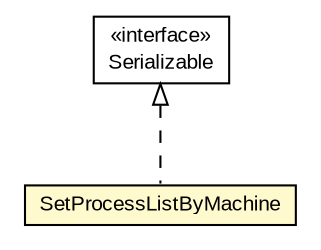 #!/usr/local/bin/dot
#
# Class diagram 
# Generated by UMLGraph version R5_6-24-gf6e263 (http://www.umlgraph.org/)
#

digraph G {
	edge [fontname="arial",fontsize=10,labelfontname="arial",labelfontsize=10];
	node [fontname="arial",fontsize=10,shape=plaintext];
	nodesep=0.25;
	ranksep=0.5;
	// org.miloss.fgsms.services.interfaces.policyconfiguration.SetProcessListByMachine
	c1111159 [label=<<table title="org.miloss.fgsms.services.interfaces.policyconfiguration.SetProcessListByMachine" border="0" cellborder="1" cellspacing="0" cellpadding="2" port="p" bgcolor="lemonChiffon" href="./SetProcessListByMachine.html">
		<tr><td><table border="0" cellspacing="0" cellpadding="1">
<tr><td align="center" balign="center"> SetProcessListByMachine </td></tr>
		</table></td></tr>
		</table>>, URL="./SetProcessListByMachine.html", fontname="arial", fontcolor="black", fontsize=10.0];
	//org.miloss.fgsms.services.interfaces.policyconfiguration.SetProcessListByMachine implements java.io.Serializable
	c1111880:p -> c1111159:p [dir=back,arrowtail=empty,style=dashed];
	// java.io.Serializable
	c1111880 [label=<<table title="java.io.Serializable" border="0" cellborder="1" cellspacing="0" cellpadding="2" port="p" href="http://java.sun.com/j2se/1.4.2/docs/api/java/io/Serializable.html">
		<tr><td><table border="0" cellspacing="0" cellpadding="1">
<tr><td align="center" balign="center"> &#171;interface&#187; </td></tr>
<tr><td align="center" balign="center"> Serializable </td></tr>
		</table></td></tr>
		</table>>, URL="http://java.sun.com/j2se/1.4.2/docs/api/java/io/Serializable.html", fontname="arial", fontcolor="black", fontsize=10.0];
}

